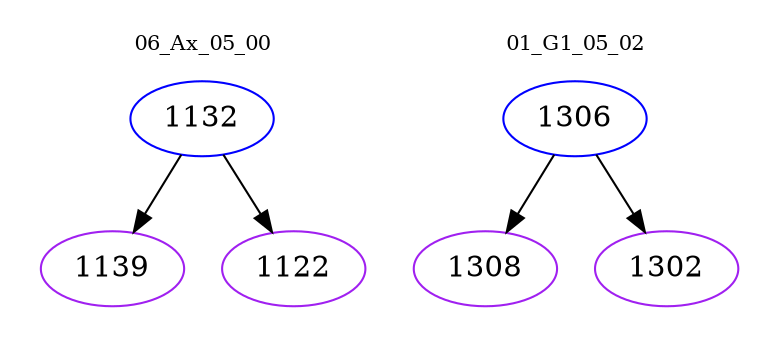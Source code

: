 digraph{
subgraph cluster_0 {
color = white
label = "06_Ax_05_00";
fontsize=10;
T0_1132 [label="1132", color="blue"]
T0_1132 -> T0_1139 [color="black"]
T0_1139 [label="1139", color="purple"]
T0_1132 -> T0_1122 [color="black"]
T0_1122 [label="1122", color="purple"]
}
subgraph cluster_1 {
color = white
label = "01_G1_05_02";
fontsize=10;
T1_1306 [label="1306", color="blue"]
T1_1306 -> T1_1308 [color="black"]
T1_1308 [label="1308", color="purple"]
T1_1306 -> T1_1302 [color="black"]
T1_1302 [label="1302", color="purple"]
}
}
